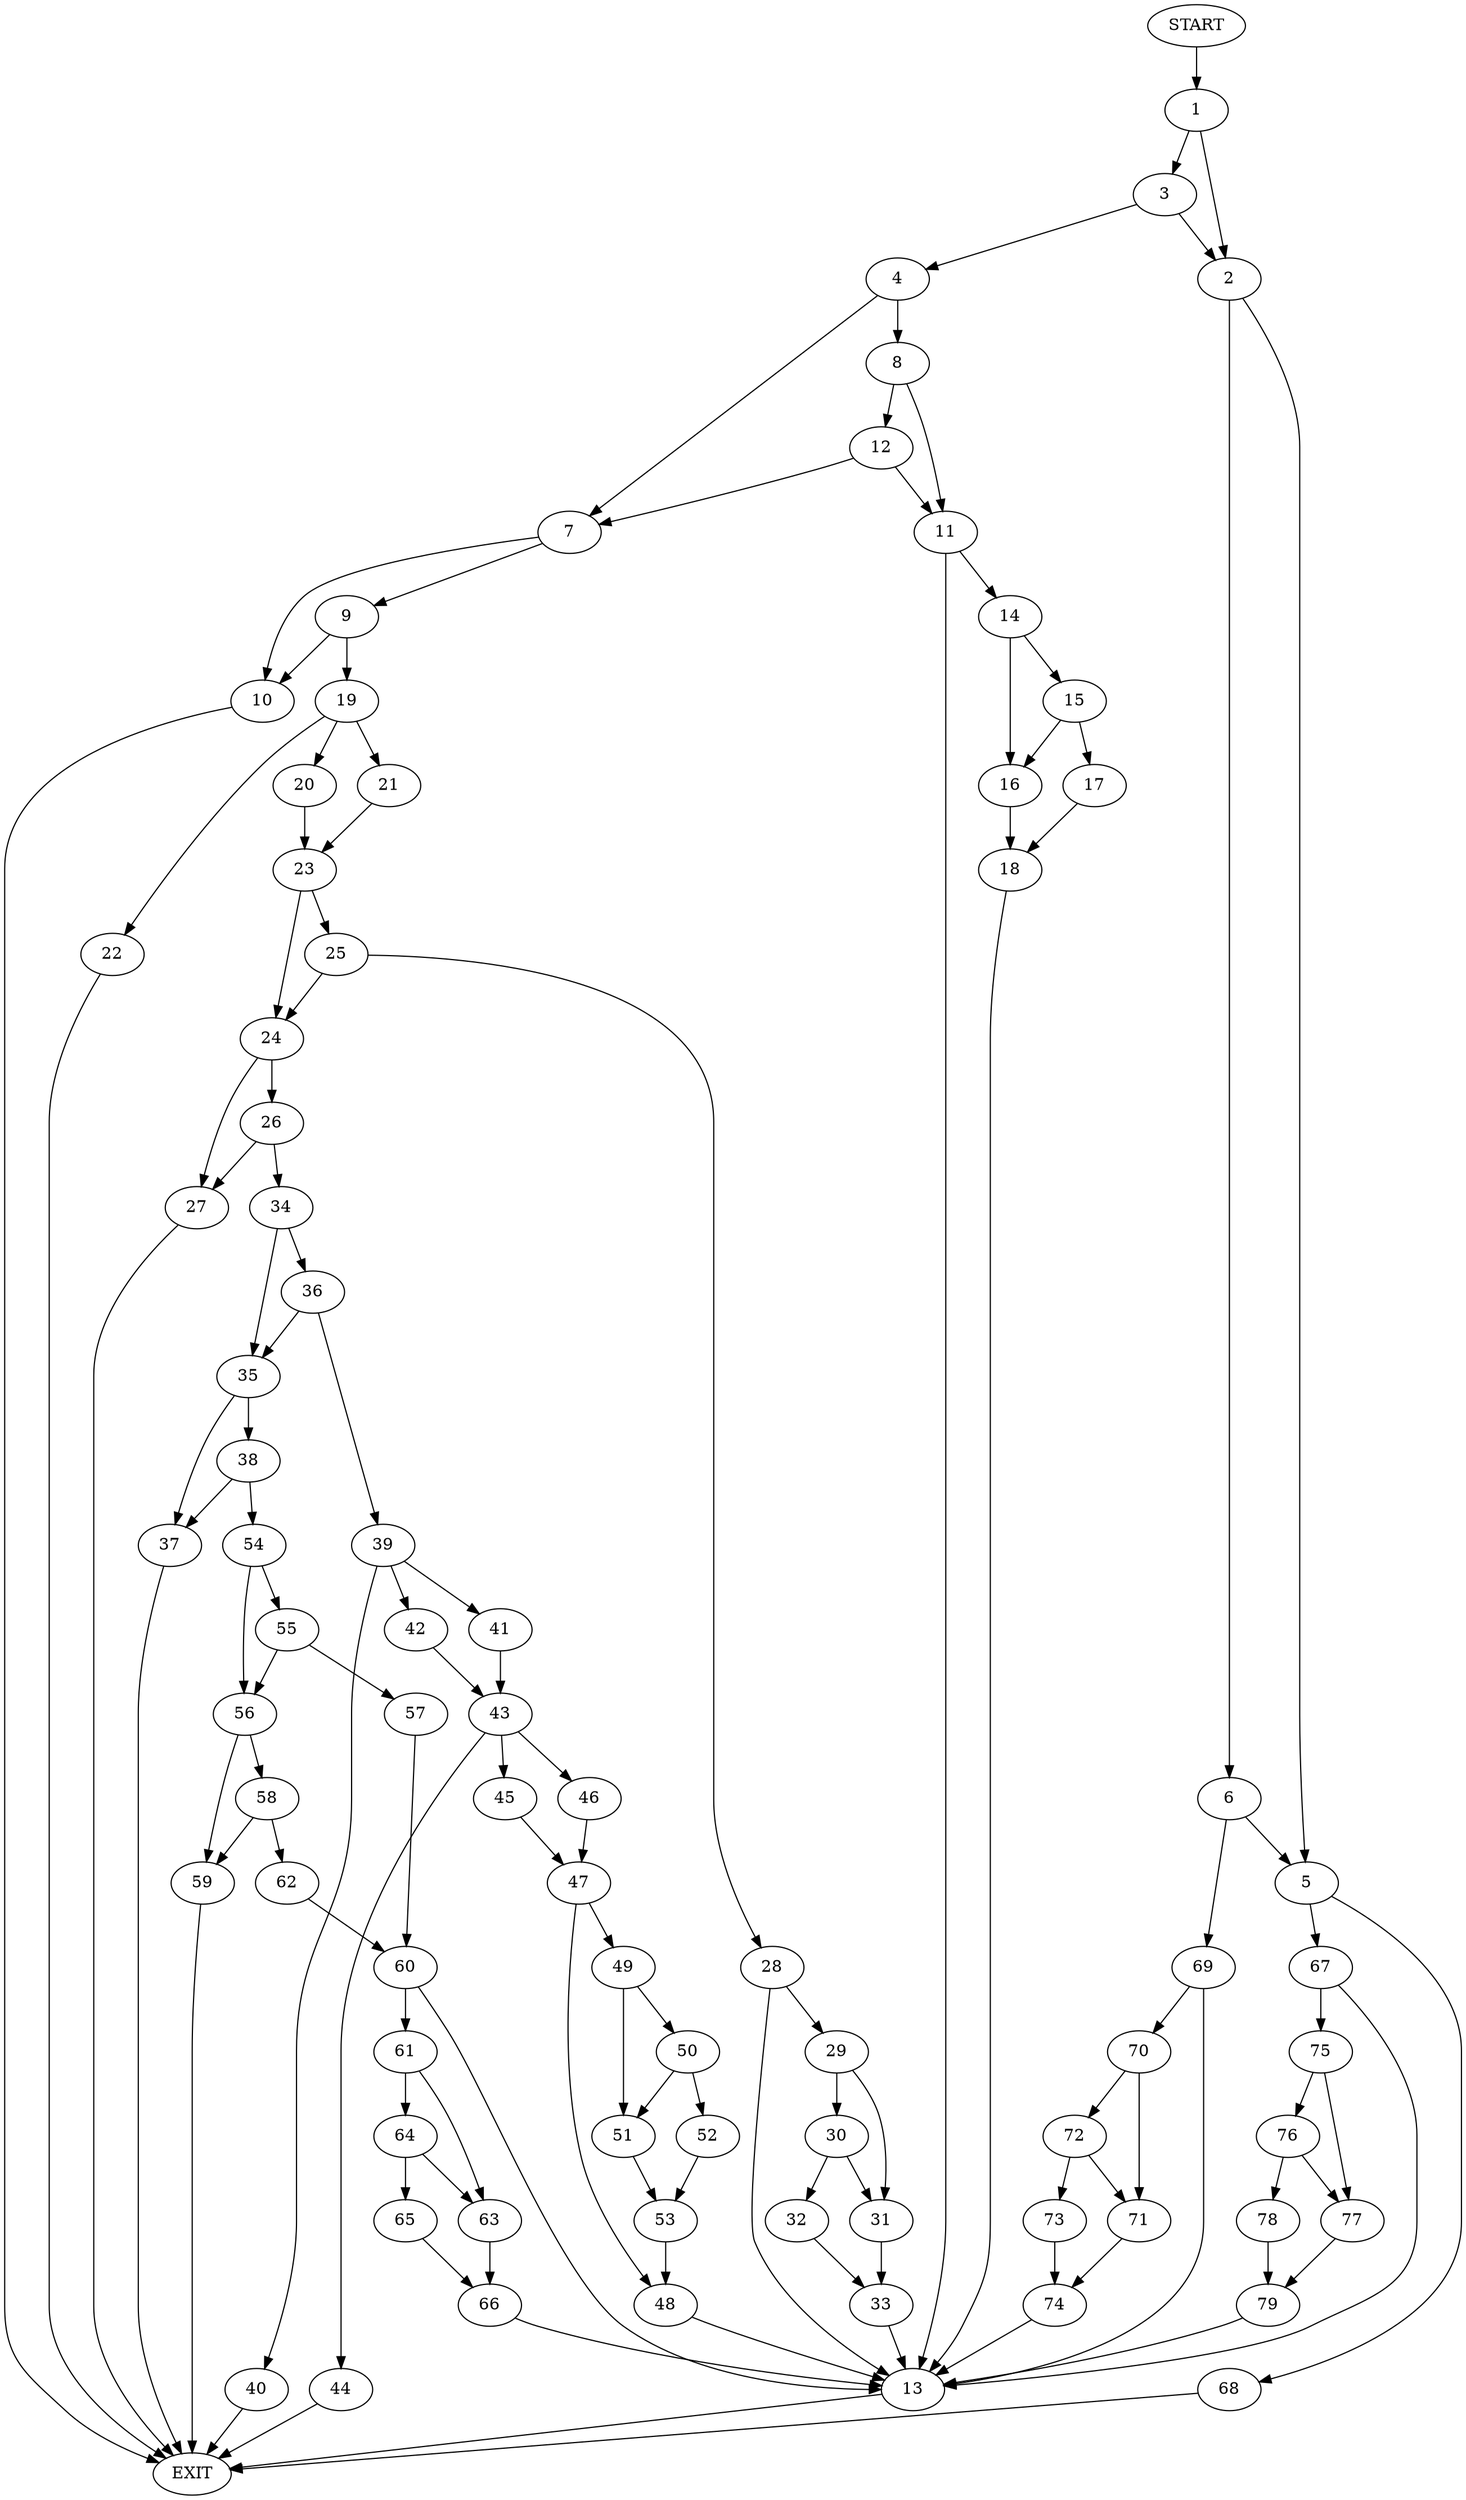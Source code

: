digraph {
0 [label="START"];
1;
2;
3;
4;
5;
6;
7;
8;
9;
10;
11;
12;
13;
14;
15;
16;
17;
18;
19;
20;
21;
22;
23;
24;
25;
26;
27;
28;
29;
30;
31;
32;
33;
34;
35;
36;
37;
38;
39;
40;
41;
42;
43;
44;
45;
46;
47;
48;
49;
50;
51;
52;
53;
54;
55;
56;
57;
58;
59;
60;
61;
62;
63;
64;
65;
66;
67;
68;
69;
70;
71;
72;
73;
74;
75;
76;
77;
78;
79;
80 [label="EXIT"];
0 -> 1;
1 -> 2;
1 -> 3;
3 -> 2;
3 -> 4;
2 -> 5;
2 -> 6;
4 -> 7;
4 -> 8;
7 -> 9;
7 -> 10;
8 -> 11;
8 -> 12;
11 -> 13;
11 -> 14;
12 -> 11;
12 -> 7;
14 -> 15;
14 -> 16;
13 -> 80;
15 -> 16;
15 -> 17;
16 -> 18;
17 -> 18;
18 -> 13;
10 -> 80;
9 -> 19;
9 -> 10;
19 -> 20;
19 -> 21;
19 -> 22;
22 -> 80;
20 -> 23;
21 -> 23;
23 -> 24;
23 -> 25;
24 -> 26;
24 -> 27;
25 -> 24;
25 -> 28;
28 -> 13;
28 -> 29;
29 -> 30;
29 -> 31;
30 -> 31;
30 -> 32;
31 -> 33;
32 -> 33;
33 -> 13;
26 -> 34;
26 -> 27;
27 -> 80;
34 -> 35;
34 -> 36;
35 -> 37;
35 -> 38;
36 -> 35;
36 -> 39;
39 -> 40;
39 -> 41;
39 -> 42;
42 -> 43;
40 -> 80;
41 -> 43;
43 -> 44;
43 -> 45;
43 -> 46;
45 -> 47;
46 -> 47;
44 -> 80;
47 -> 48;
47 -> 49;
48 -> 13;
49 -> 50;
49 -> 51;
50 -> 52;
50 -> 51;
51 -> 53;
52 -> 53;
53 -> 48;
38 -> 37;
38 -> 54;
37 -> 80;
54 -> 55;
54 -> 56;
55 -> 57;
55 -> 56;
56 -> 58;
56 -> 59;
57 -> 60;
60 -> 13;
60 -> 61;
58 -> 62;
58 -> 59;
59 -> 80;
62 -> 60;
61 -> 63;
61 -> 64;
64 -> 63;
64 -> 65;
63 -> 66;
65 -> 66;
66 -> 13;
5 -> 67;
5 -> 68;
6 -> 5;
6 -> 69;
69 -> 13;
69 -> 70;
70 -> 71;
70 -> 72;
72 -> 71;
72 -> 73;
71 -> 74;
73 -> 74;
74 -> 13;
67 -> 13;
67 -> 75;
68 -> 80;
75 -> 76;
75 -> 77;
76 -> 78;
76 -> 77;
77 -> 79;
78 -> 79;
79 -> 13;
}